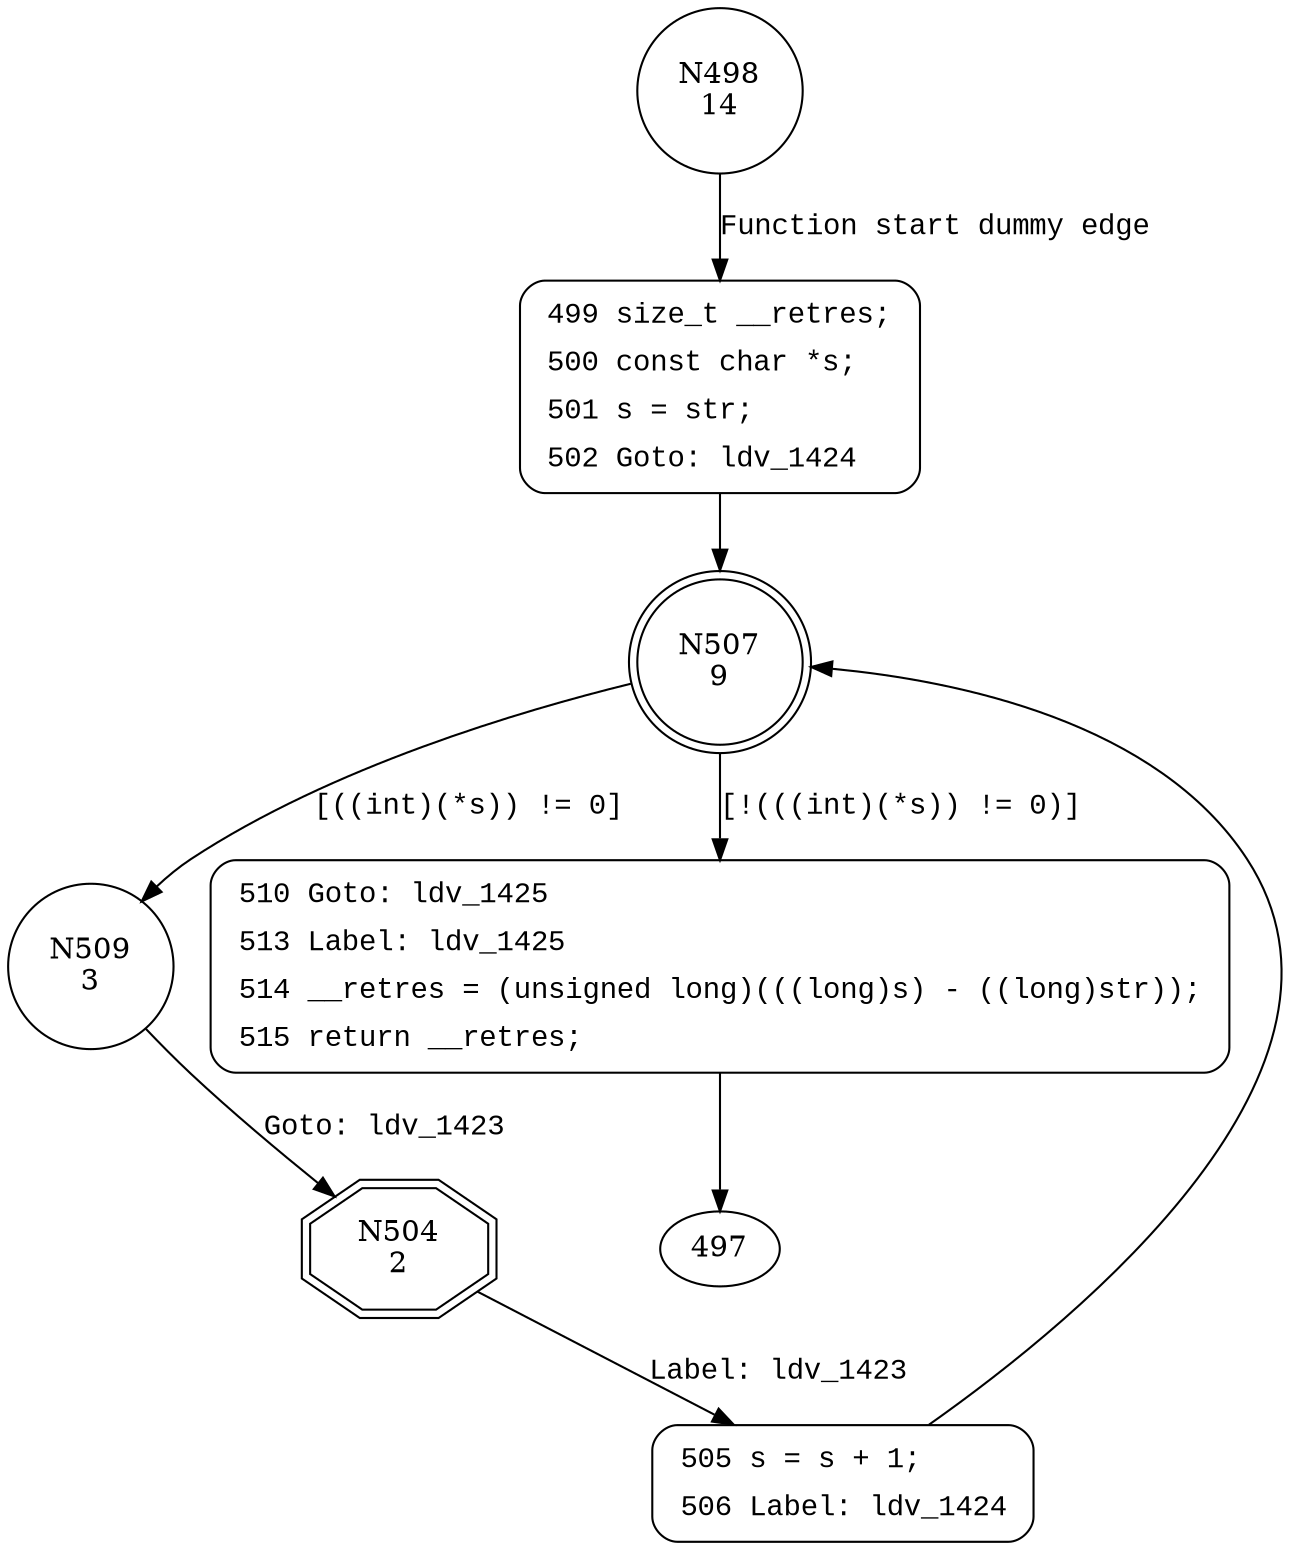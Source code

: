 digraph ldv_strlen {
498 [shape="circle" label="N498\n14"]
499 [shape="circle" label="N499\n13"]
507 [shape="doublecircle" label="N507\n9"]
509 [shape="circle" label="N509\n3"]
510 [shape="circle" label="N510\n8"]
504 [shape="doubleoctagon" label="N504\n2"]
505 [shape="circle" label="N505\n1"]
499 [style="filled,bold" penwidth="1" fillcolor="white" fontname="Courier New" shape="Mrecord" label=<<table border="0" cellborder="0" cellpadding="3" bgcolor="white"><tr><td align="right">499</td><td align="left">size_t __retres;</td></tr><tr><td align="right">500</td><td align="left">const char *s;</td></tr><tr><td align="right">501</td><td align="left">s = str;</td></tr><tr><td align="right">502</td><td align="left">Goto: ldv_1424</td></tr></table>>]
499 -> 507[label=""]
510 [style="filled,bold" penwidth="1" fillcolor="white" fontname="Courier New" shape="Mrecord" label=<<table border="0" cellborder="0" cellpadding="3" bgcolor="white"><tr><td align="right">510</td><td align="left">Goto: ldv_1425</td></tr><tr><td align="right">513</td><td align="left">Label: ldv_1425</td></tr><tr><td align="right">514</td><td align="left">__retres = (unsigned long)(((long)s) - ((long)str));</td></tr><tr><td align="right">515</td><td align="left">return __retres;</td></tr></table>>]
510 -> 497[label=""]
505 [style="filled,bold" penwidth="1" fillcolor="white" fontname="Courier New" shape="Mrecord" label=<<table border="0" cellborder="0" cellpadding="3" bgcolor="white"><tr><td align="right">505</td><td align="left">s = s + 1;</td></tr><tr><td align="right">506</td><td align="left">Label: ldv_1424</td></tr></table>>]
505 -> 507[label=""]
498 -> 499 [label="Function start dummy edge" fontname="Courier New"]
507 -> 509 [label="[((int)(*s)) != 0]" fontname="Courier New"]
507 -> 510 [label="[!(((int)(*s)) != 0)]" fontname="Courier New"]
509 -> 504 [label="Goto: ldv_1423" fontname="Courier New"]
504 -> 505 [label="Label: ldv_1423" fontname="Courier New"]
}